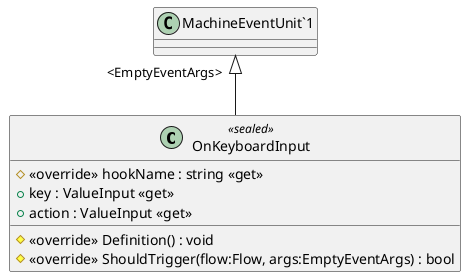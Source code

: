 @startuml
class OnKeyboardInput <<sealed>> {
    # <<override>> hookName : string <<get>>
    + key : ValueInput <<get>>
    + action : ValueInput <<get>>
    # <<override>> Definition() : void
    # <<override>> ShouldTrigger(flow:Flow, args:EmptyEventArgs) : bool
}
"MachineEventUnit`1" "<EmptyEventArgs>" <|-- OnKeyboardInput
@enduml
